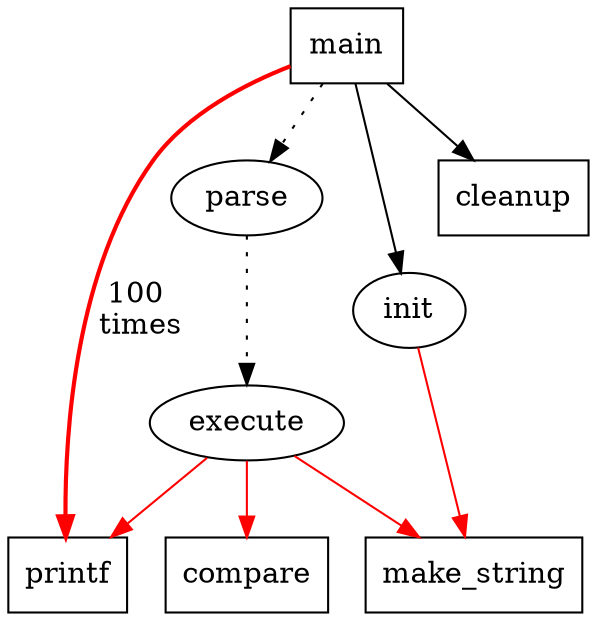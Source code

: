 digraph pic{
    // 图片尺寸
    graph [size="40,40"];

    //main 节点形状
    main [shape=box];
    //当前行连线样式
    main -> parse -> execute [style=dotted];
    main -> init;

    //此行以后所有节点的样式
    node [shape=box];
    main -> cleanup;

    //此行以后所有连线的样式
    edge [color=red];

    /*
    execute 节点指向多个节点时，可以用 {} 写在同一行
    */
    execute -> {make_string; printf}
    //execute -> make_string;
    //execute -> printf;
    init -> make_string;
    main -> printf [style=bold,label="100 \ntimes"];
    execute -> compare;
}